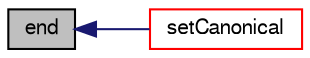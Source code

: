 digraph "end"
{
  bgcolor="transparent";
  edge [fontname="FreeSans",fontsize="10",labelfontname="FreeSans",labelfontsize="10"];
  node [fontname="FreeSans",fontsize="10",shape=record];
  rankdir="LR";
  Node308 [label="end",height=0.2,width=0.4,color="black", fillcolor="grey75", style="filled", fontcolor="black"];
  Node308 -> Node309 [dir="back",color="midnightblue",fontsize="10",style="solid",fontname="FreeSans"];
  Node309 [label="setCanonical",height=0.2,width=0.4,color="red",URL="$a25022.html#a9fe0f5513339c480e64660f5f36514c2",tooltip="Set edge to a unique state so different ones can be compared. "];
}

